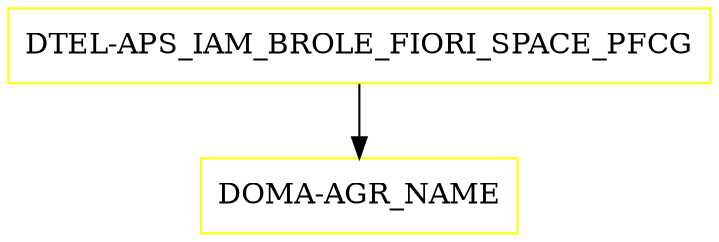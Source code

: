 digraph G {
  "DTEL-APS_IAM_BROLE_FIORI_SPACE_PFCG" [shape=box,color=yellow];
  "DOMA-AGR_NAME" [shape=box,color=yellow,URL="./DOMA_AGR_NAME.html"];
  "DTEL-APS_IAM_BROLE_FIORI_SPACE_PFCG" -> "DOMA-AGR_NAME";
}
